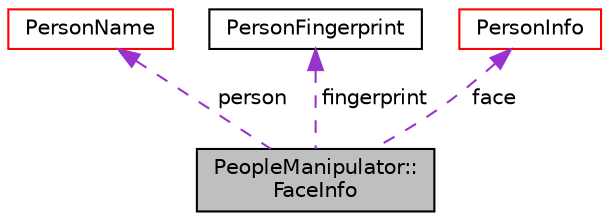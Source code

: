 digraph "PeopleManipulator::FaceInfo"
{
 // LATEX_PDF_SIZE
  edge [fontname="Helvetica",fontsize="10",labelfontname="Helvetica",labelfontsize="10"];
  node [fontname="Helvetica",fontsize="10",shape=record];
  Node1 [label="PeopleManipulator::\lFaceInfo",height=0.2,width=0.4,color="black", fillcolor="grey75", style="filled", fontcolor="black",tooltip=" "];
  Node2 -> Node1 [dir="back",color="darkorchid3",fontsize="10",style="dashed",label=" person" ,fontname="Helvetica"];
  Node2 [label="PersonName",height=0.2,width=0.4,color="red", fillcolor="white", style="filled",URL="$class_person_name.html",tooltip=" "];
  Node4 -> Node1 [dir="back",color="darkorchid3",fontsize="10",style="dashed",label=" fingerprint" ,fontname="Helvetica"];
  Node4 [label="PersonFingerprint",height=0.2,width=0.4,color="black", fillcolor="white", style="filled",URL="$class_person_fingerprint.html",tooltip=" "];
  Node5 -> Node1 [dir="back",color="darkorchid3",fontsize="10",style="dashed",label=" face" ,fontname="Helvetica"];
  Node5 [label="PersonInfo",height=0.2,width=0.4,color="red", fillcolor="white", style="filled",URL="$class_person_info.html",tooltip=" "];
}
